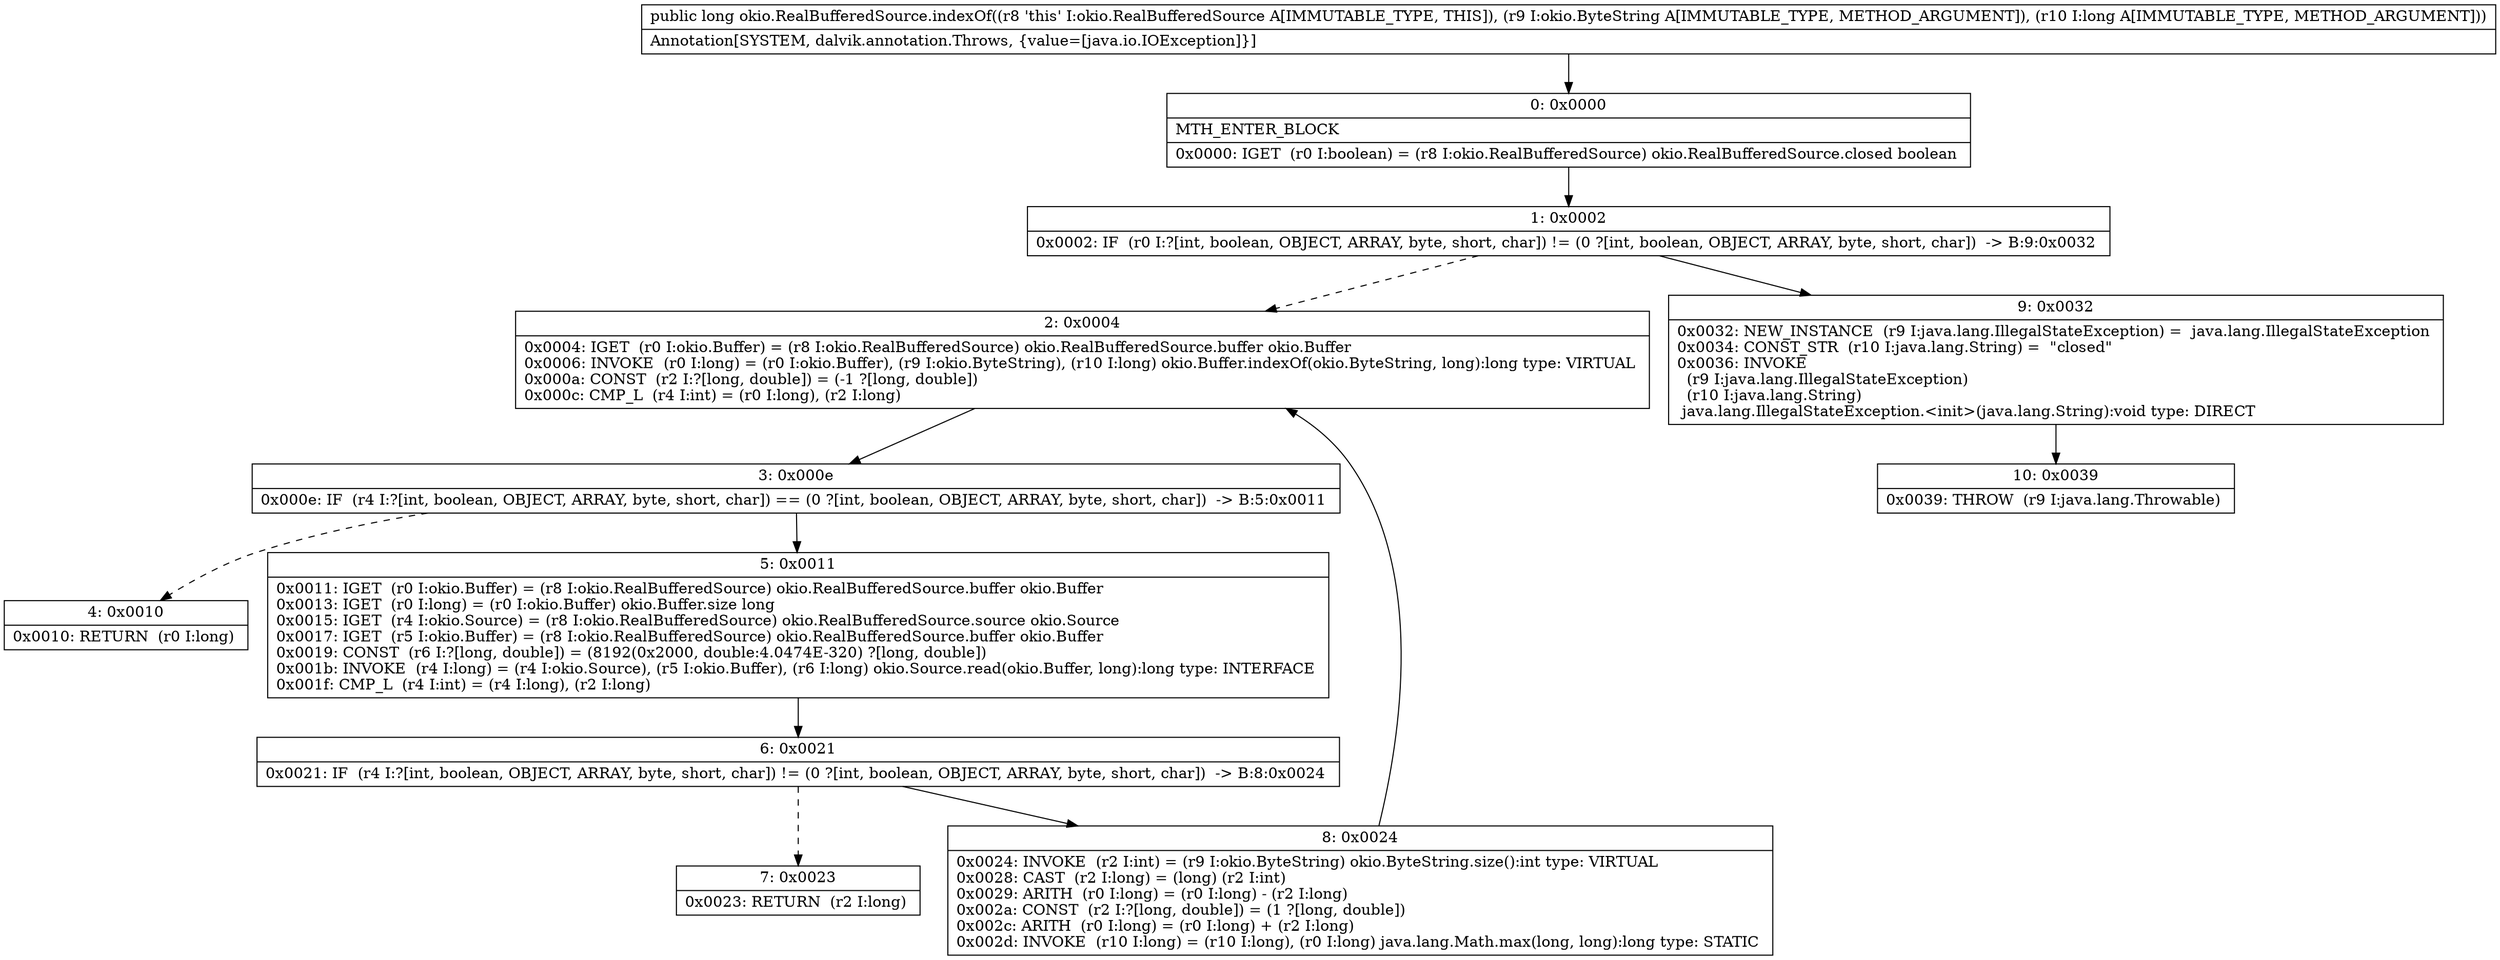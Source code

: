 digraph "CFG forokio.RealBufferedSource.indexOf(Lokio\/ByteString;J)J" {
Node_0 [shape=record,label="{0\:\ 0x0000|MTH_ENTER_BLOCK\l|0x0000: IGET  (r0 I:boolean) = (r8 I:okio.RealBufferedSource) okio.RealBufferedSource.closed boolean \l}"];
Node_1 [shape=record,label="{1\:\ 0x0002|0x0002: IF  (r0 I:?[int, boolean, OBJECT, ARRAY, byte, short, char]) != (0 ?[int, boolean, OBJECT, ARRAY, byte, short, char])  \-\> B:9:0x0032 \l}"];
Node_2 [shape=record,label="{2\:\ 0x0004|0x0004: IGET  (r0 I:okio.Buffer) = (r8 I:okio.RealBufferedSource) okio.RealBufferedSource.buffer okio.Buffer \l0x0006: INVOKE  (r0 I:long) = (r0 I:okio.Buffer), (r9 I:okio.ByteString), (r10 I:long) okio.Buffer.indexOf(okio.ByteString, long):long type: VIRTUAL \l0x000a: CONST  (r2 I:?[long, double]) = (\-1 ?[long, double]) \l0x000c: CMP_L  (r4 I:int) = (r0 I:long), (r2 I:long) \l}"];
Node_3 [shape=record,label="{3\:\ 0x000e|0x000e: IF  (r4 I:?[int, boolean, OBJECT, ARRAY, byte, short, char]) == (0 ?[int, boolean, OBJECT, ARRAY, byte, short, char])  \-\> B:5:0x0011 \l}"];
Node_4 [shape=record,label="{4\:\ 0x0010|0x0010: RETURN  (r0 I:long) \l}"];
Node_5 [shape=record,label="{5\:\ 0x0011|0x0011: IGET  (r0 I:okio.Buffer) = (r8 I:okio.RealBufferedSource) okio.RealBufferedSource.buffer okio.Buffer \l0x0013: IGET  (r0 I:long) = (r0 I:okio.Buffer) okio.Buffer.size long \l0x0015: IGET  (r4 I:okio.Source) = (r8 I:okio.RealBufferedSource) okio.RealBufferedSource.source okio.Source \l0x0017: IGET  (r5 I:okio.Buffer) = (r8 I:okio.RealBufferedSource) okio.RealBufferedSource.buffer okio.Buffer \l0x0019: CONST  (r6 I:?[long, double]) = (8192(0x2000, double:4.0474E\-320) ?[long, double]) \l0x001b: INVOKE  (r4 I:long) = (r4 I:okio.Source), (r5 I:okio.Buffer), (r6 I:long) okio.Source.read(okio.Buffer, long):long type: INTERFACE \l0x001f: CMP_L  (r4 I:int) = (r4 I:long), (r2 I:long) \l}"];
Node_6 [shape=record,label="{6\:\ 0x0021|0x0021: IF  (r4 I:?[int, boolean, OBJECT, ARRAY, byte, short, char]) != (0 ?[int, boolean, OBJECT, ARRAY, byte, short, char])  \-\> B:8:0x0024 \l}"];
Node_7 [shape=record,label="{7\:\ 0x0023|0x0023: RETURN  (r2 I:long) \l}"];
Node_8 [shape=record,label="{8\:\ 0x0024|0x0024: INVOKE  (r2 I:int) = (r9 I:okio.ByteString) okio.ByteString.size():int type: VIRTUAL \l0x0028: CAST  (r2 I:long) = (long) (r2 I:int) \l0x0029: ARITH  (r0 I:long) = (r0 I:long) \- (r2 I:long) \l0x002a: CONST  (r2 I:?[long, double]) = (1 ?[long, double]) \l0x002c: ARITH  (r0 I:long) = (r0 I:long) + (r2 I:long) \l0x002d: INVOKE  (r10 I:long) = (r10 I:long), (r0 I:long) java.lang.Math.max(long, long):long type: STATIC \l}"];
Node_9 [shape=record,label="{9\:\ 0x0032|0x0032: NEW_INSTANCE  (r9 I:java.lang.IllegalStateException) =  java.lang.IllegalStateException \l0x0034: CONST_STR  (r10 I:java.lang.String) =  \"closed\" \l0x0036: INVOKE  \l  (r9 I:java.lang.IllegalStateException)\l  (r10 I:java.lang.String)\l java.lang.IllegalStateException.\<init\>(java.lang.String):void type: DIRECT \l}"];
Node_10 [shape=record,label="{10\:\ 0x0039|0x0039: THROW  (r9 I:java.lang.Throwable) \l}"];
MethodNode[shape=record,label="{public long okio.RealBufferedSource.indexOf((r8 'this' I:okio.RealBufferedSource A[IMMUTABLE_TYPE, THIS]), (r9 I:okio.ByteString A[IMMUTABLE_TYPE, METHOD_ARGUMENT]), (r10 I:long A[IMMUTABLE_TYPE, METHOD_ARGUMENT]))  | Annotation[SYSTEM, dalvik.annotation.Throws, \{value=[java.io.IOException]\}]\l}"];
MethodNode -> Node_0;
Node_0 -> Node_1;
Node_1 -> Node_2[style=dashed];
Node_1 -> Node_9;
Node_2 -> Node_3;
Node_3 -> Node_4[style=dashed];
Node_3 -> Node_5;
Node_5 -> Node_6;
Node_6 -> Node_7[style=dashed];
Node_6 -> Node_8;
Node_8 -> Node_2;
Node_9 -> Node_10;
}

